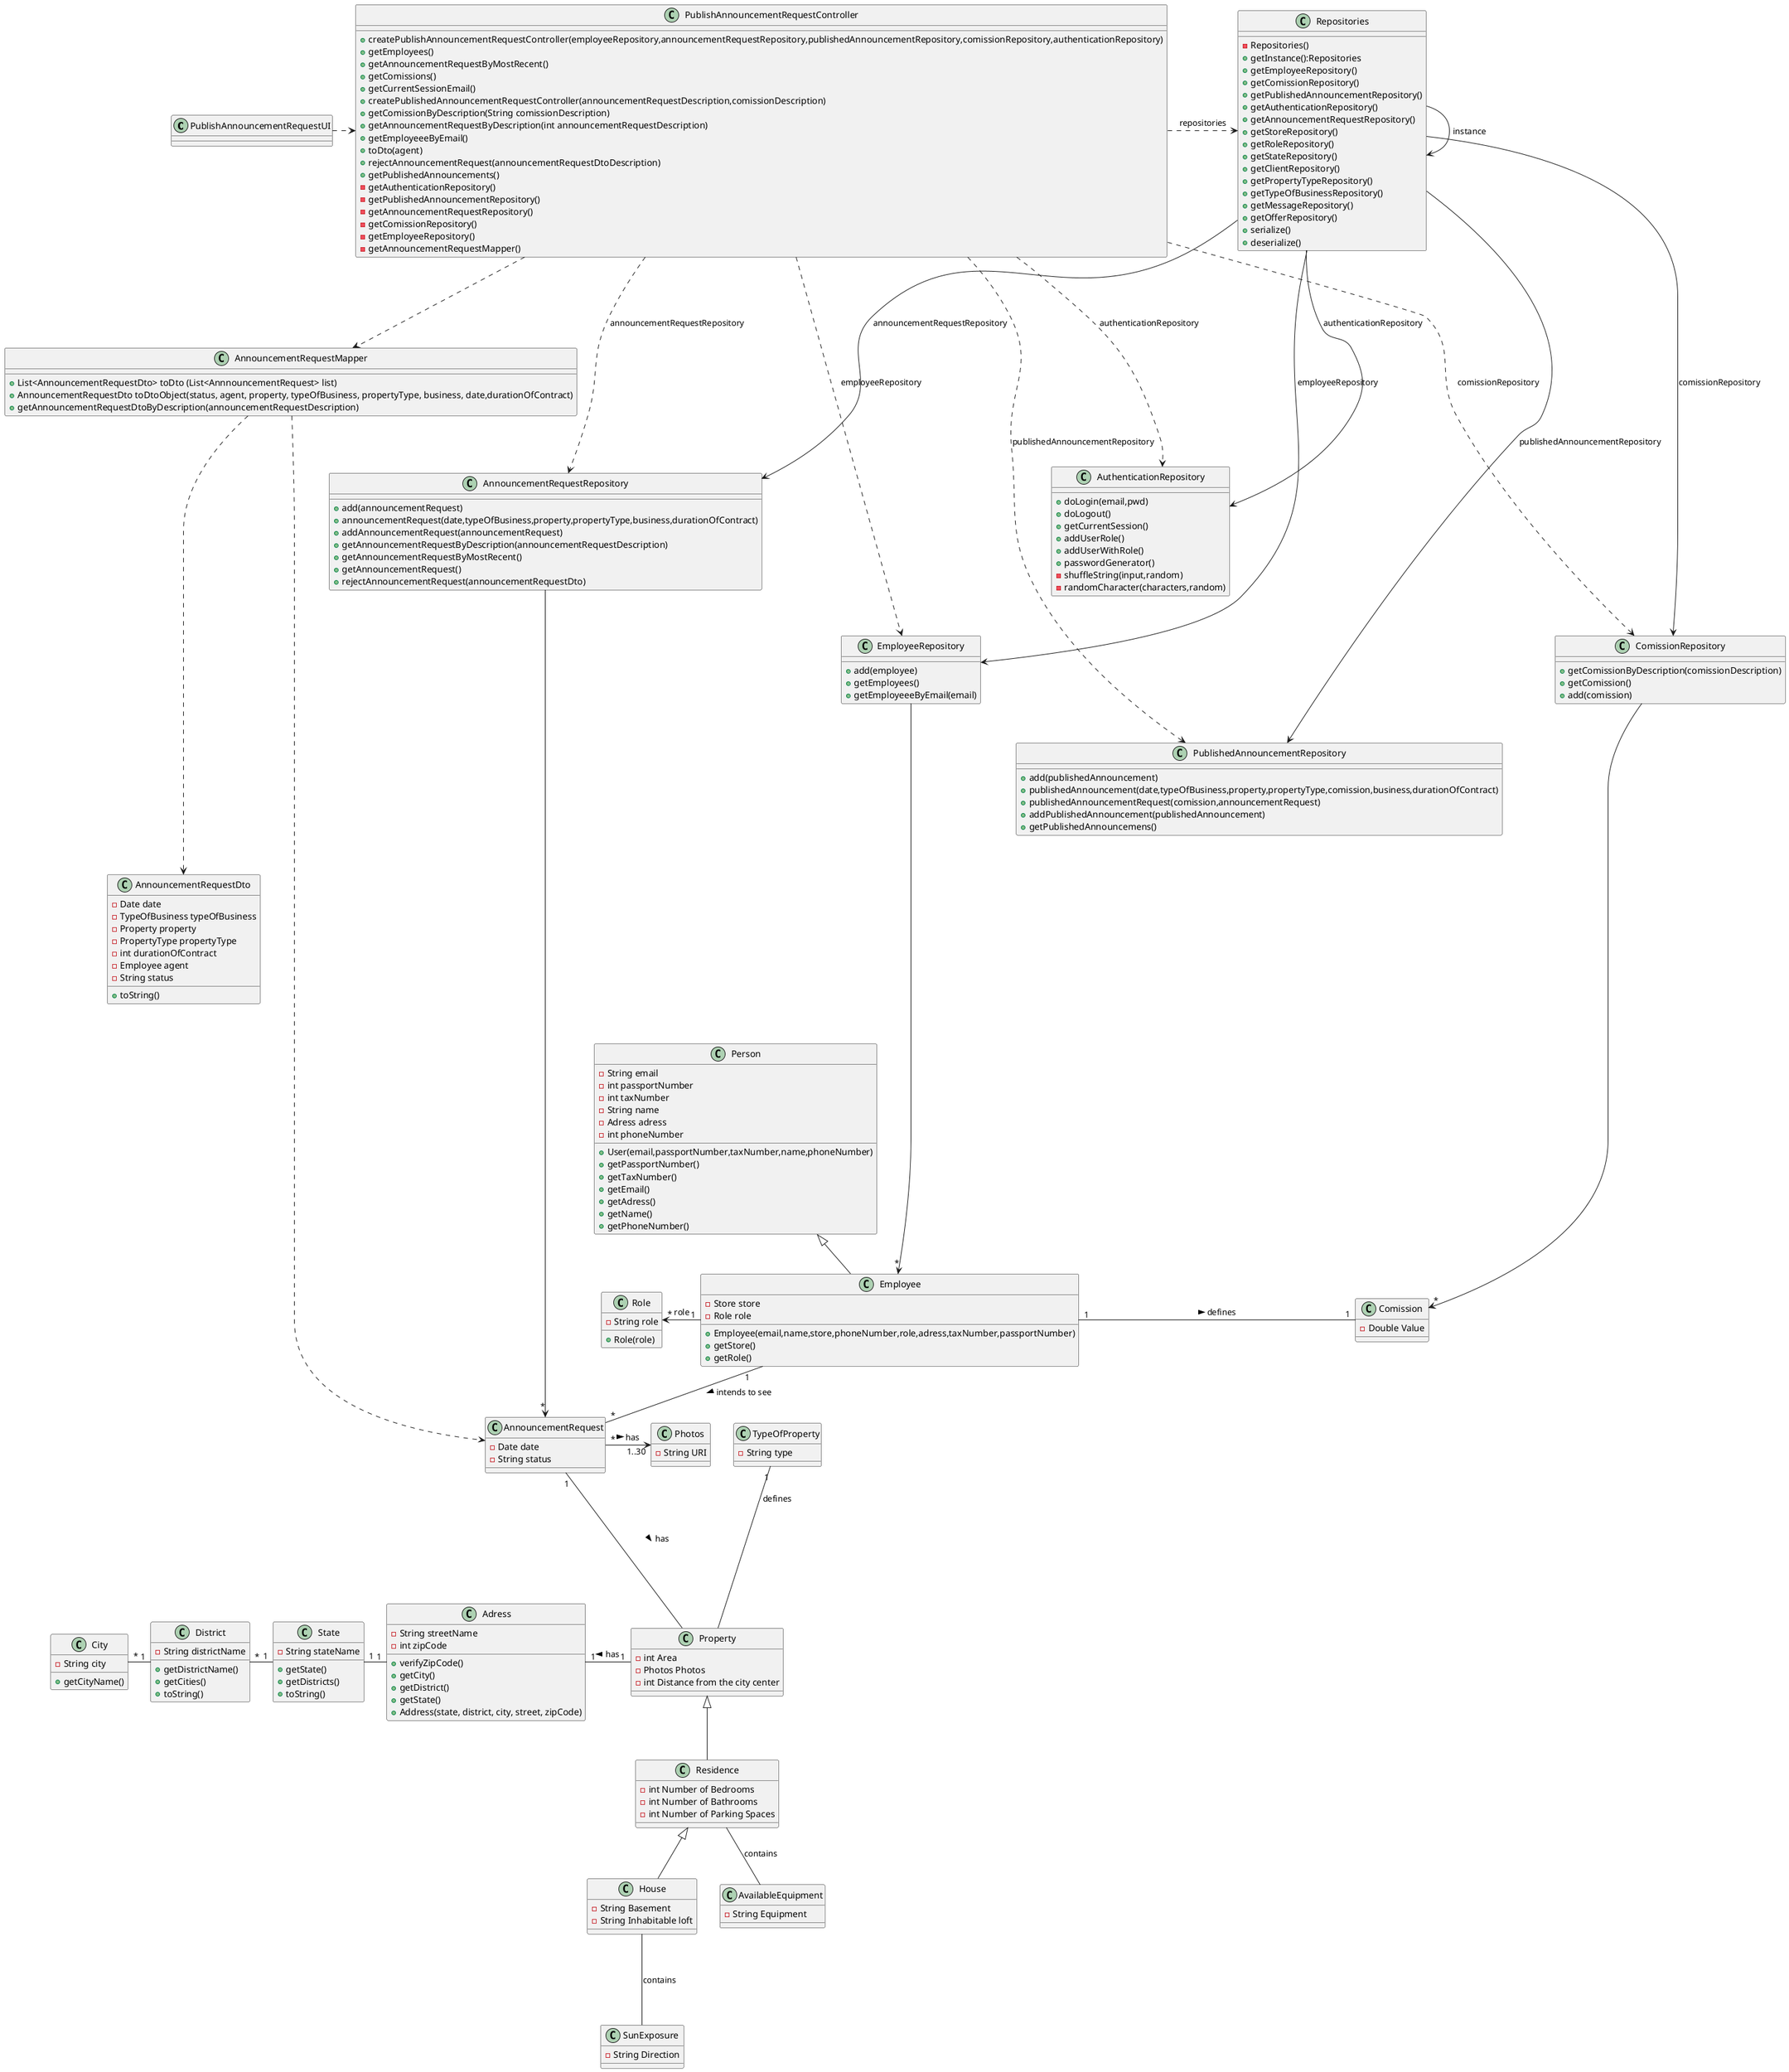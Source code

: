 @startuml

class PublishAnnouncementRequestUI

class Adress

class AnnouncementRequestMapper

class PublishAnnouncementRequestController

class Person

class Repositories

class Employee

class Role

class AuthenticationRepository

class EmployeeRepository

class State

class City

class District

class AnnouncementRequestDto

class AnnouncementRequestDto{
-Date date
-TypeOfBusiness typeOfBusiness
-Property property
-PropertyType propertyType
-int durationOfContract
-Employee agent
-String status
+toString()
}

class AnnouncementRequestMapper{
+List<AnnouncementRequestDto> toDto (List<AnnnouncementRequest> list)
+AnnouncementRequestDto toDtoObject(status, agent, property, typeOfBusiness, propertyType, business, date,durationOfContract)
+getAnnouncementRequestDtoByDescription(announcementRequestDescription)
}


class Person{
- String email
- int passportNumber
- int taxNumber
- String name
- Adress adress
- int phoneNumber

+User(email,passportNumber,taxNumber,name,phoneNumber)
+getPassportNumber()
+getTaxNumber()
+getEmail()
+getAdress()
+getName()
+getPhoneNumber()

}

class EmployeeRepository{
+add(employee)
+getEmployees()
+getEmployeeeByEmail(email)
}

class AuthenticationRepository{
+doLogin(email,pwd)
+doLogout()
+getCurrentSession()
+addUserRole()
+addUserWithRole()
+passwordGenerator()
-shuffleString(input,random)
-randomCharacter(characters,random)
}

class ComissionRepository{
+getComissionByDescription(comissionDescription)
+getComission()
+add(comission)

}

class PublishedAnnouncementRepository{
+add(publishedAnnouncement)
+publishedAnnouncement(date,typeOfBusiness,property,propertyType,comission,business,durationOfContract)
+publishedAnnouncementRequest(comission,announcementRequest)
+addPublishedAnnouncement(publishedAnnouncement)
+getPublishedAnnouncemens()
}


class State{
 - String stateName

    +getState()
    +getDistricts()
    +toString()

}

class Comission {
    -Double Value
}


class District{
- String districtName


    +getDistrictName()
    +getCities()
    +toString()
}

class City{
- String city

    +getCityName()
}


class Property {
    - int Area
    -Photos Photos
    - int Distance from the city center
}

class Adress{
 -String streetName
    -int zipCode

    +verifyZipCode()
    +getCity()
    +getDistrict()
    +getState()
    +Address(state, district, city, street, zipCode)
}

class Role{
-String role
+Role(role)
}


class Employee{
-Store store
-Role role
+Employee(email,name,store,phoneNumber,role,adress,taxNumber,passportNumber)
+getStore()
+getRole()
}


class Residence {
    -int Number of Bedrooms
    -int Number of Bathrooms
    -int Number of Parking Spaces
}

class House {
    -String Basement
    -String Inhabitable loft
}

class SunExposure {
    -String Direction
}

class AvailableEquipment {
    -String Equipment
}

class AnnouncementRequest{
-Date date
-String status
}


class PublishAnnouncementRequestUI{
}

class TypeOfProperty{
   -String type
}

class Photos {
    -String URI
}

class AnnouncementRequestRepository{
+add(announcementRequest)
+announcementRequest(date,typeOfBusiness,property,propertyType,business,durationOfContract)
+addAnnouncementRequest(announcementRequest)
+getAnnouncementRequestByDescription(announcementRequestDescription)
+getAnnouncementRequestByMostRecent()
+getAnnouncementRequest()
+rejectAnnouncementRequest(announcementRequestDto)
}



class PublishAnnouncementRequestController{
+createPublishAnnouncementRequestController(employeeRepository,announcementRequestRepository,publishedAnnouncementRepository,comissionRepository,authenticationRepository)
+getEmployees()
+getAnnouncementRequestByMostRecent()
+getComissions()
+getCurrentSessionEmail()
+createPublishedAnnouncementRequestController(announcementRequestDescription,comissionDescription)
+getComissionByDescription(String comissionDescription)
+getAnnouncementRequestByDescription(int announcementRequestDescription)
+getEmployeeeByEmail()
+toDto(agent)
+rejectAnnouncementRequest(announcementRequestDtoDescription)
+getPublishedAnnouncements()
-getAuthenticationRepository()
-getPublishedAnnouncementRepository()
-getAnnouncementRequestRepository()
-getComissionRepository()
-getEmployeeRepository()
-getAnnouncementRequestMapper()

}

class Repositories{
-Repositories()
+getInstance():Repositories
+getEmployeeRepository()
+getComissionRepository()
+getPublishedAnnouncementRepository()
+getAuthenticationRepository()
+getAnnouncementRequestRepository()
+getStoreRepository()
+getRoleRepository()
+getStateRepository()
+getClientRepository()
+getPropertyTypeRepository()
+getTypeOfBusinessRepository()
+getMessageRepository()
+getOfferRepository()
+serialize()
+deserialize()
}


PublishAnnouncementRequestUI .> PublishAnnouncementRequestController

PublishAnnouncementRequestController ...> AnnouncementRequestMapper

PublishAnnouncementRequestController ..> AnnouncementRequestRepository: announcementRequestRepository

PublishAnnouncementRequestController ..> ComissionRepository: comissionRepository

PublishAnnouncementRequestController ...> EmployeeRepository : employeeRepository

PublishAnnouncementRequestController ...> AuthenticationRepository : authenticationRepository

PublishAnnouncementRequestController ...> PublishedAnnouncementRepository: publishedAnnouncementRepository

Repositories -> Repositories:instance

Repositories ------> PublishedAnnouncementRepository: publishedAnnouncementRepository

Repositories ----> AnnouncementRequestRepository: announcementRequestRepository

Repositories -----> ComissionRepository :comissionRepository

Repositories -----> EmployeeRepository: employeeRepository

Repositories ----> AuthenticationRepository: authenticationRepository

PublishAnnouncementRequestController .>  Repositories : repositories

ComissionRepository -----> "*" Comission

AnnouncementRequestMapper ........> AnnouncementRequest

AnnouncementRequestMapper .....> AnnouncementRequestDto

AnnouncementRequestRepository ----> "*" AnnouncementRequest

Employee "1" -left> "*" Role : role

Adress "1" -left- "1" State

State "1" -left- "*" District

District "1" -left- "*" City
Person <|-- Employee

EmployeeRepository ----> "*" Employee

Employee "1" -right "1" Comission: defines >

Employee "1" - "*" AnnouncementRequest:intends to see >

Adress "1" -right-- "1" Property: has <

AnnouncementRequest "*" -> "1..30" Photos: has >

TypeOfProperty "1" -- Property:defines\n\n\n\n\n\n\n

AnnouncementRequest "1" -- Property: has >
Property <|-- Residence
Residence <|-- House

Residence -- AvailableEquipment : contains
House --- SunExposure:contains




@enduml